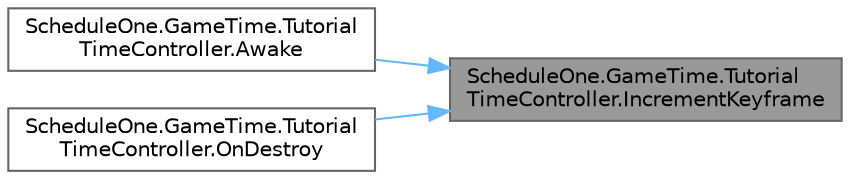 digraph "ScheduleOne.GameTime.TutorialTimeController.IncrementKeyframe"
{
 // LATEX_PDF_SIZE
  bgcolor="transparent";
  edge [fontname=Helvetica,fontsize=10,labelfontname=Helvetica,labelfontsize=10];
  node [fontname=Helvetica,fontsize=10,shape=box,height=0.2,width=0.4];
  rankdir="RL";
  Node1 [id="Node000001",label="ScheduleOne.GameTime.Tutorial\lTimeController.IncrementKeyframe",height=0.2,width=0.4,color="gray40", fillcolor="grey60", style="filled", fontcolor="black",tooltip=" "];
  Node1 -> Node2 [id="edge1_Node000001_Node000002",dir="back",color="steelblue1",style="solid",tooltip=" "];
  Node2 [id="Node000002",label="ScheduleOne.GameTime.Tutorial\lTimeController.Awake",height=0.2,width=0.4,color="grey40", fillcolor="white", style="filled",URL="$class_schedule_one_1_1_game_time_1_1_tutorial_time_controller.html#a35cb66c83a9486e57a73fc1188da9a8e",tooltip=" "];
  Node1 -> Node3 [id="edge2_Node000001_Node000003",dir="back",color="steelblue1",style="solid",tooltip=" "];
  Node3 [id="Node000003",label="ScheduleOne.GameTime.Tutorial\lTimeController.OnDestroy",height=0.2,width=0.4,color="grey40", fillcolor="white", style="filled",URL="$class_schedule_one_1_1_game_time_1_1_tutorial_time_controller.html#a6226b19352445901a50d945395652afc",tooltip=" "];
}
